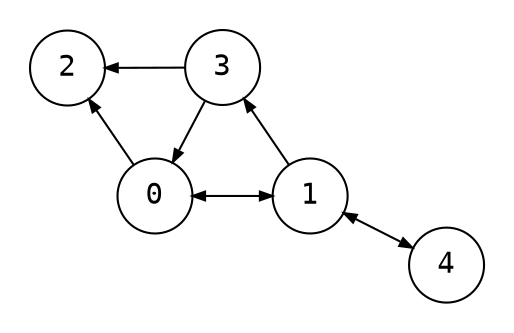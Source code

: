 digraph {
    node [shape=circle, fontname="monospace"];
    edge [arrowsize=0.6];
    layout=neato;
    mode="sgd";
    normalize=true;
    maxiter=100000;
    scale=1.0;
    pad=0.2;

    0 -> 1 [dir="both"];
    0 -> 2;
    1 -> 3;
    1 -> 4 [dir="both"];
    3 -> 0;
    3 -> 2;
}